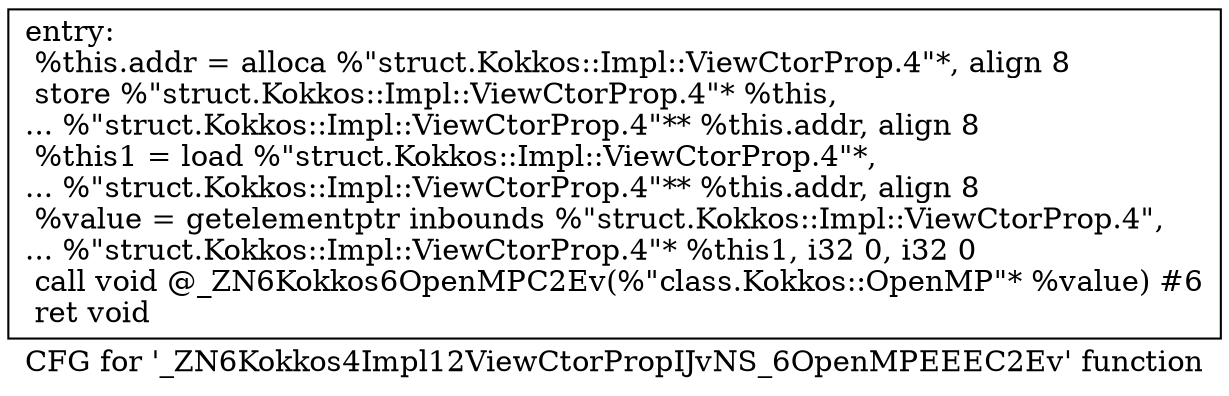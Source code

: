 digraph "CFG for '_ZN6Kokkos4Impl12ViewCtorPropIJvNS_6OpenMPEEEC2Ev' function" {
	label="CFG for '_ZN6Kokkos4Impl12ViewCtorPropIJvNS_6OpenMPEEEC2Ev' function";

	Node0x5e2ec70 [shape=record,label="{entry:\l  %this.addr = alloca %\"struct.Kokkos::Impl::ViewCtorProp.4\"*, align 8\l  store %\"struct.Kokkos::Impl::ViewCtorProp.4\"* %this,\l... %\"struct.Kokkos::Impl::ViewCtorProp.4\"** %this.addr, align 8\l  %this1 = load %\"struct.Kokkos::Impl::ViewCtorProp.4\"*,\l... %\"struct.Kokkos::Impl::ViewCtorProp.4\"** %this.addr, align 8\l  %value = getelementptr inbounds %\"struct.Kokkos::Impl::ViewCtorProp.4\",\l... %\"struct.Kokkos::Impl::ViewCtorProp.4\"* %this1, i32 0, i32 0\l  call void @_ZN6Kokkos6OpenMPC2Ev(%\"class.Kokkos::OpenMP\"* %value) #6\l  ret void\l}"];
}
